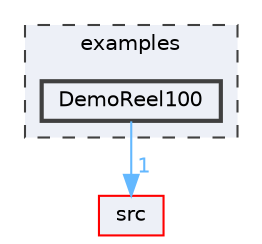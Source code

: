 digraph "/home/runner/work/FastLED/FastLED/examples/DemoReel100"
{
 // LATEX_PDF_SIZE
  bgcolor="transparent";
  edge [fontname=Helvetica,fontsize=10,labelfontname=Helvetica,labelfontsize=10];
  node [fontname=Helvetica,fontsize=10,shape=box,height=0.2,width=0.4];
  compound=true
  subgraph clusterdir_d28a4824dc47e487b107a5db32ef43c4 {
    graph [ bgcolor="#edf0f7", pencolor="grey25", label="examples", fontname=Helvetica,fontsize=10 style="filled,dashed", URL="dir_d28a4824dc47e487b107a5db32ef43c4.html",tooltip=""]
  dir_16996705dca5e5845caca64f4257e696 [label="DemoReel100", fillcolor="#edf0f7", color="grey25", style="filled,bold", URL="dir_16996705dca5e5845caca64f4257e696.html",tooltip=""];
  }
  dir_68267d1309a1af8e8297ef4c3efbcdba [label="src", fillcolor="#edf0f7", color="red", style="filled", URL="dir_68267d1309a1af8e8297ef4c3efbcdba.html",tooltip=""];
  dir_16996705dca5e5845caca64f4257e696->dir_68267d1309a1af8e8297ef4c3efbcdba [headlabel="1", labeldistance=1.5 headhref="dir_000017_000073.html" href="dir_000017_000073.html" color="steelblue1" fontcolor="steelblue1"];
}
